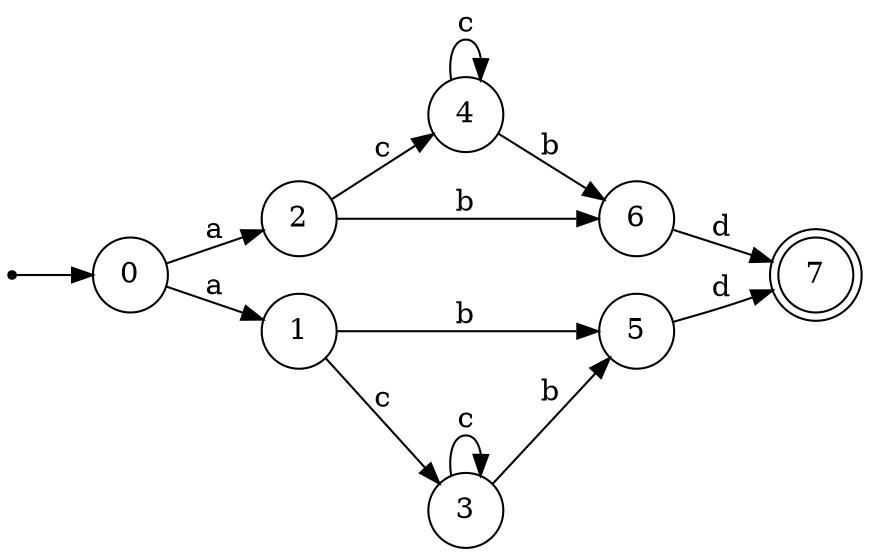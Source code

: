 digraph {
	rankdir = LR;
	size = "30,20";
	node [shape = point]; "dummy0"
	node [shape = circle]; "0"
	"dummy0" -> "0";
	node [shape = circle]; "4";
	node [shape = circle]; "5";
	node [shape = circle]; "6";
	node [shape = circle]; "3";
	node [shape = circle]; "2";
	node [shape = doublecircle]; "7";
	node [shape = circle]; "1";
	"3" -> "5" [label = "b"];
	"3" -> "3" [label = "c"];
	"0" -> "2" [label = "a"];
	"0" -> "1" [label = "a"];
	"1" -> "3" [label = "c"];
	"1" -> "5" [label = "b"];
	"5" -> "7" [label = "d"];
	"2" -> "6" [label = "b"];
	"2" -> "4" [label = "c"];
	"4" -> "4" [label = "c"];
	"4" -> "6" [label = "b"];
	"6" -> "7" [label = "d"];
}